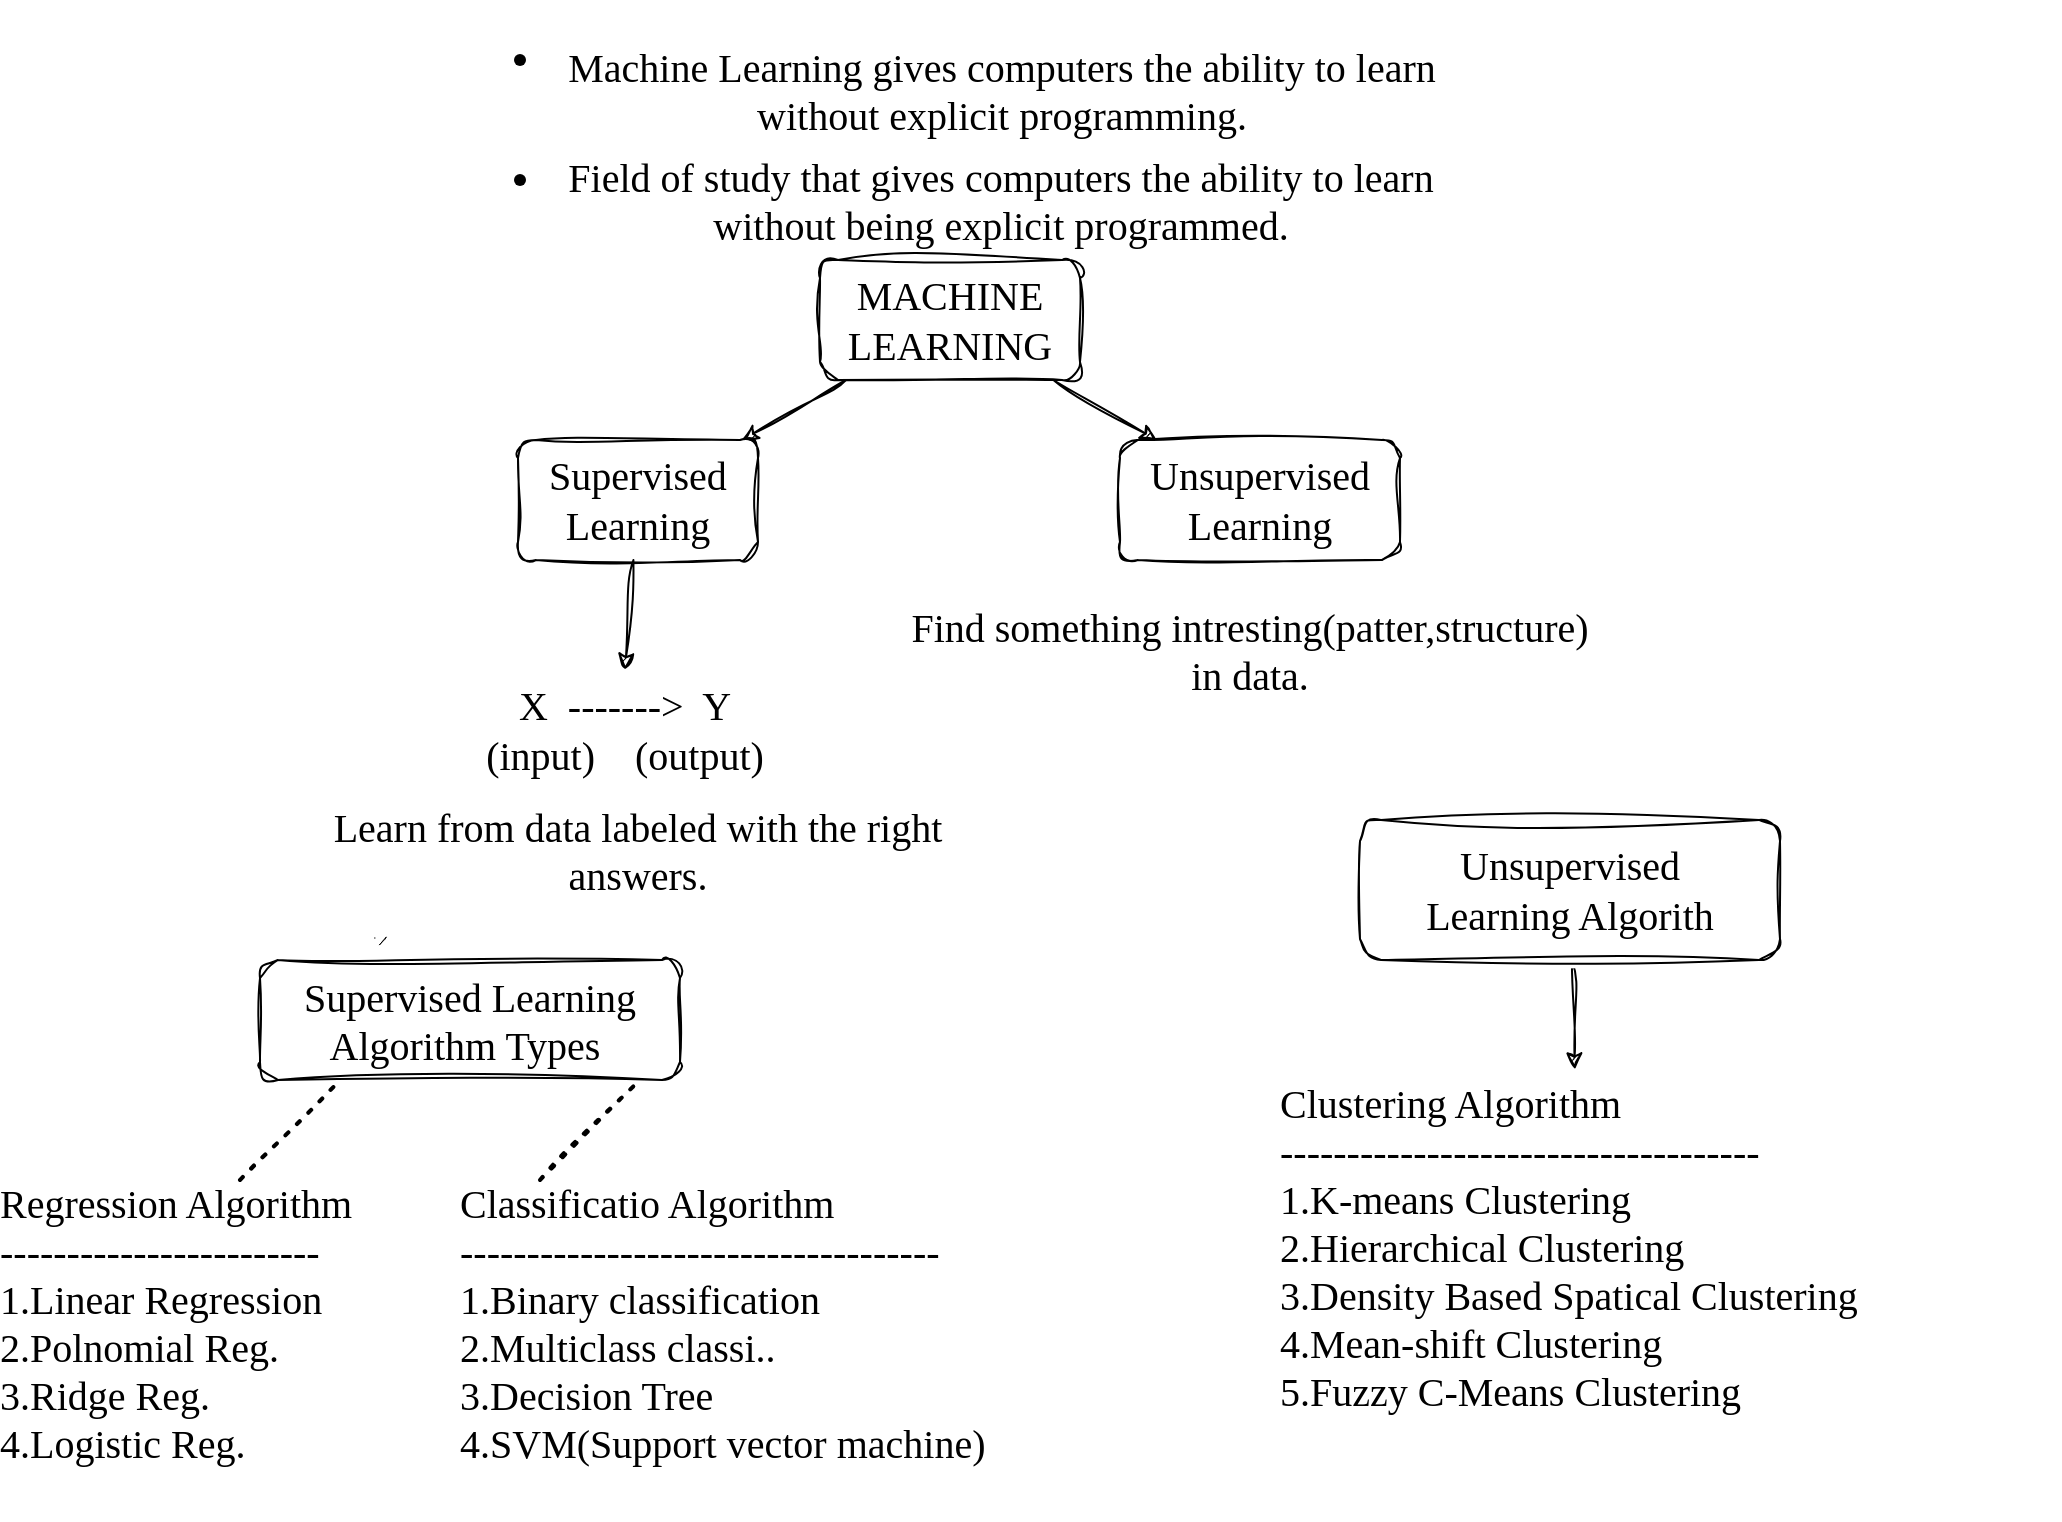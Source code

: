 <mxfile>
    <diagram id="GmBF36gxp8iPbRfFSBh9" name="Page-1">
        <mxGraphModel dx="878" dy="1512" grid="1" gridSize="10" guides="1" tooltips="1" connect="1" arrows="1" fold="1" page="1" pageScale="1" pageWidth="1100" pageHeight="850" math="0" shadow="0">
            <root>
                <mxCell id="0"/>
                <mxCell id="1" parent="0"/>
                <mxCell id="6" value="" style="edgeStyle=none;sketch=1;hachureGap=4;jiggle=2;curveFitting=1;html=1;fontFamily=Times New Roman;fontSize=16;" parent="1" source="2" target="5" edge="1">
                    <mxGeometry relative="1" as="geometry"/>
                </mxCell>
                <mxCell id="8" value="" style="edgeStyle=none;sketch=1;hachureGap=4;jiggle=2;curveFitting=1;html=1;fontFamily=Times New Roman;fontSize=16;" parent="1" source="2" target="7" edge="1">
                    <mxGeometry relative="1" as="geometry"/>
                </mxCell>
                <mxCell id="61" value="" style="edgeStyle=none;sketch=1;hachureGap=4;jiggle=2;curveFitting=1;html=1;fontFamily=Architects Daughter;fontSource=https%3A%2F%2Ffonts.googleapis.com%2Fcss%3Ffamily%3DArchitects%2BDaughter;fontSize=16;" edge="1" parent="1" source="2" target="12">
                    <mxGeometry relative="1" as="geometry"/>
                </mxCell>
                <mxCell id="62" value="" style="edgeStyle=none;sketch=1;hachureGap=4;jiggle=2;curveFitting=1;html=1;fontFamily=Architects Daughter;fontSource=https%3A%2F%2Ffonts.googleapis.com%2Fcss%3Ffamily%3DArchitects%2BDaughter;fontSize=16;" edge="1" parent="1" source="2" target="12">
                    <mxGeometry relative="1" as="geometry"/>
                </mxCell>
                <mxCell id="63" value="" style="edgeStyle=none;sketch=1;hachureGap=4;jiggle=2;curveFitting=1;html=1;fontFamily=Architects Daughter;fontSource=https%3A%2F%2Ffonts.googleapis.com%2Fcss%3Ffamily%3DArchitects%2BDaughter;fontSize=16;" edge="1" parent="1" source="2" target="12">
                    <mxGeometry relative="1" as="geometry"/>
                </mxCell>
                <mxCell id="2" value="&lt;p&gt;&lt;font face=&quot;Verdana&quot;&gt;MACHINE LEARNING&lt;/font&gt;&lt;/p&gt;" style="rounded=1;whiteSpace=wrap;html=1;sketch=1;hachureGap=4;jiggle=2;curveFitting=1;fontFamily=Architects Daughter;fontSource=https%3A%2F%2Ffonts.googleapis.com%2Fcss%3Ffamily%3DArchitects%2BDaughter;fontSize=20;fontStyle=0;verticalAlign=middle;align=center;glass=0;shadow=0;fillStyle=auto;" parent="1" vertex="1">
                    <mxGeometry x="420" y="-660" width="130" height="60" as="geometry"/>
                </mxCell>
                <mxCell id="16" value="" style="edgeStyle=none;sketch=1;hachureGap=4;jiggle=2;curveFitting=1;html=1;fontFamily=Architects Daughter;fontSource=https%3A%2F%2Ffonts.googleapis.com%2Fcss%3Ffamily%3DArchitects%2BDaughter;fontSize=16;entryX=0.5;entryY=0;entryDx=0;entryDy=0;" parent="1" source="5" target="18" edge="1">
                    <mxGeometry relative="1" as="geometry">
                        <mxPoint x="330" y="-360" as="targetPoint"/>
                        <Array as="points"/>
                    </mxGeometry>
                </mxCell>
                <mxCell id="5" value="&lt;font face=&quot;Verdana&quot;&gt;Supervised&lt;br&gt;Learning&lt;/font&gt;" style="whiteSpace=wrap;html=1;fontSize=20;fontFamily=Architects Daughter;rounded=1;sketch=1;hachureGap=4;jiggle=2;curveFitting=1;fontSource=https%3A%2F%2Ffonts.googleapis.com%2Fcss%3Ffamily%3DArchitects%2BDaughter;fontStyle=0;glass=0;shadow=0;fillStyle=auto;" parent="1" vertex="1">
                    <mxGeometry x="269" y="-570" width="120" height="60" as="geometry"/>
                </mxCell>
                <mxCell id="7" value="&lt;font face=&quot;Verdana&quot;&gt;Unsupervised&lt;br&gt;Learning&lt;/font&gt;" style="whiteSpace=wrap;html=1;fontSize=20;fontFamily=Architects Daughter;rounded=1;sketch=1;hachureGap=4;jiggle=2;curveFitting=1;fontSource=https%3A%2F%2Ffonts.googleapis.com%2Fcss%3Ffamily%3DArchitects%2BDaughter;fontStyle=0;glass=0;shadow=0;fillStyle=auto;" parent="1" vertex="1">
                    <mxGeometry x="570" y="-570" width="140" height="60" as="geometry"/>
                </mxCell>
                <mxCell id="10" value="Machine Learning gives computers the ability to learn without explicit programming." style="text;html=1;strokeColor=none;fillColor=none;align=center;verticalAlign=middle;whiteSpace=wrap;rounded=0;shadow=0;glass=0;sketch=1;hachureGap=4;jiggle=2;fillStyle=auto;curveFitting=1;fontFamily=Verdana;fontSize=20;" parent="1" vertex="1">
                    <mxGeometry x="271" y="-790" width="480" height="90" as="geometry"/>
                </mxCell>
                <mxCell id="12" value="Field of study that gives computers the ability to learn without being explicit programmed." style="text;html=1;strokeColor=none;fillColor=none;align=center;verticalAlign=middle;whiteSpace=wrap;rounded=0;shadow=0;glass=0;sketch=1;hachureGap=4;jiggle=2;fillStyle=auto;curveFitting=1;fontFamily=Verdana;fontSize=20;" parent="1" vertex="1">
                    <mxGeometry x="270" y="-720" width="481" height="60" as="geometry"/>
                </mxCell>
                <mxCell id="15" value="" style="shape=waypoint;sketch=1;size=6;pointerEvents=1;points=[];fillColor=default;resizable=0;rotatable=0;perimeter=centerPerimeter;snapToPoint=1;fontSize=20;fontFamily=Architects Daughter;rounded=1;hachureGap=4;jiggle=2;curveFitting=1;fontSource=https%3A%2F%2Ffonts.googleapis.com%2Fcss%3Ffamily%3DArchitects%2BDaughter;fontStyle=0;glass=0;shadow=0;fillStyle=auto;" parent="1" vertex="1">
                    <mxGeometry x="190" y="-330" width="20" height="20" as="geometry"/>
                </mxCell>
                <mxCell id="18" value="&lt;font face=&quot;Verdana&quot;&gt;X&amp;nbsp; -------&amp;gt;&amp;nbsp; Y&lt;br&gt;(input)&amp;nbsp; &amp;nbsp; (output)&lt;/font&gt;" style="text;html=1;strokeColor=none;fillColor=none;align=center;verticalAlign=middle;whiteSpace=wrap;rounded=0;sketch=1;hachureGap=4;jiggle=2;curveFitting=1;fontFamily=Architects Daughter;fontSource=https%3A%2F%2Ffonts.googleapis.com%2Fcss%3Ffamily%3DArchitects%2BDaughter;fontSize=20;" parent="1" vertex="1">
                    <mxGeometry x="190" y="-455" width="265" height="60" as="geometry"/>
                </mxCell>
                <mxCell id="19" value="Supervised Learning Algorithm Types&amp;nbsp;" style="rounded=1;whiteSpace=wrap;html=1;sketch=1;hachureGap=4;jiggle=2;curveFitting=1;fontFamily=Verdana;fontSize=20;labelBackgroundColor=none;" parent="1" vertex="1">
                    <mxGeometry x="140" y="-310" width="210" height="60" as="geometry"/>
                </mxCell>
                <mxCell id="31" value="Learn from data labeled with the right answers." style="text;html=1;strokeColor=none;fillColor=none;align=center;verticalAlign=middle;whiteSpace=wrap;rounded=0;labelBackgroundColor=none;sketch=1;hachureGap=4;jiggle=2;curveFitting=1;fontFamily=Verdana;fontSize=20;" parent="1" vertex="1">
                    <mxGeometry x="169" y="-420" width="320" height="110" as="geometry"/>
                </mxCell>
                <mxCell id="32" value="Find something intresting(patter,structure) in data." style="text;html=1;strokeColor=none;fillColor=none;align=center;verticalAlign=middle;whiteSpace=wrap;rounded=0;labelBackgroundColor=none;sketch=1;hachureGap=4;jiggle=2;curveFitting=1;fontFamily=Verdana;fontSize=20;" parent="1" vertex="1">
                    <mxGeometry x="455" y="-490" width="360" height="50" as="geometry"/>
                </mxCell>
                <mxCell id="41" value="" style="edgeStyle=none;sketch=1;hachureGap=4;jiggle=2;curveFitting=1;html=1;fontFamily=Verdana;fontSize=16;entryX=0.378;entryY=-0.029;entryDx=0;entryDy=0;entryPerimeter=0;" parent="1" source="36" target="58" edge="1">
                    <mxGeometry relative="1" as="geometry">
                        <mxPoint x="800" y="-300" as="targetPoint"/>
                    </mxGeometry>
                </mxCell>
                <mxCell id="36" value="&lt;font face=&quot;Verdana&quot;&gt;Unsupervised&lt;br&gt;Learning Algorith&lt;/font&gt;" style="whiteSpace=wrap;html=1;fontSize=20;fontFamily=Architects Daughter;rounded=1;sketch=1;hachureGap=4;jiggle=2;curveFitting=1;fontSource=https%3A%2F%2Ffonts.googleapis.com%2Fcss%3Ffamily%3DArchitects%2BDaughter;fontStyle=0;glass=0;shadow=0;fillStyle=auto;" parent="1" vertex="1">
                    <mxGeometry x="690" y="-380" width="210" height="70" as="geometry"/>
                </mxCell>
                <mxCell id="42" value="" style="shape=waypoint;sketch=0;fillStyle=solid;size=6;pointerEvents=1;points=[];fillColor=none;resizable=0;rotatable=0;perimeter=centerPerimeter;snapToPoint=1;labelBackgroundColor=none;hachureGap=4;jiggle=2;curveFitting=1;fontFamily=Verdana;fontSize=20;" parent="1" vertex="1">
                    <mxGeometry x="260" y="-770" width="20" height="20" as="geometry"/>
                </mxCell>
                <mxCell id="44" value="" style="shape=waypoint;sketch=0;fillStyle=solid;size=6;pointerEvents=1;points=[];fillColor=none;resizable=0;rotatable=0;perimeter=centerPerimeter;snapToPoint=1;labelBackgroundColor=none;hachureGap=4;jiggle=2;curveFitting=1;fontFamily=Verdana;fontSize=20;" parent="1" vertex="1">
                    <mxGeometry x="260" y="-710" width="20" height="20" as="geometry"/>
                </mxCell>
                <mxCell id="48" value="" style="endArrow=none;dashed=1;html=1;dashPattern=1 3;strokeWidth=2;sketch=1;hachureGap=4;jiggle=2;curveFitting=1;fontFamily=Architects Daughter;fontSource=https%3A%2F%2Ffonts.googleapis.com%2Fcss%3Ffamily%3DArchitects%2BDaughter;fontSize=16;" parent="1" edge="1">
                    <mxGeometry width="50" height="50" relative="1" as="geometry">
                        <mxPoint x="130" y="-200" as="sourcePoint"/>
                        <mxPoint x="180" y="-250" as="targetPoint"/>
                    </mxGeometry>
                </mxCell>
                <mxCell id="55" value="Regression Algorithm&lt;br&gt;------------------------&lt;br&gt;1.Linear Regression&lt;br&gt;&lt;div style=&quot;&quot;&gt;&lt;span style=&quot;background-color: initial;&quot;&gt;2.Polnomial Reg.&amp;nbsp; &amp;nbsp;&amp;nbsp;&lt;/span&gt;&lt;/div&gt;&lt;div style=&quot;&quot;&gt;&lt;span style=&quot;background-color: initial;&quot;&gt;3.Ridge Reg.&amp;nbsp; &amp;nbsp; &amp;nbsp; &amp;nbsp; &amp;nbsp;&amp;nbsp;&lt;/span&gt;&lt;/div&gt;4.Logistic Reg." style="text;html=1;whiteSpace=wrap;strokeColor=none;fillColor=none;overflow=fill;sketch=1;hachureGap=4;jiggle=2;curveFitting=1;fontFamily=Verdana;fontSize=20;align=left;" parent="1" vertex="1">
                    <mxGeometry x="10" y="-200" width="220" height="170" as="geometry"/>
                </mxCell>
                <mxCell id="56" value="&lt;div style=&quot;&quot;&gt;&lt;span style=&quot;background-color: initial;&quot;&gt;Classificatio Algorithm&lt;/span&gt;&lt;/div&gt;&lt;div style=&quot;&quot;&gt;&lt;span style=&quot;background-color: initial;&quot;&gt;------------------------------------&lt;/span&gt;&lt;/div&gt;&lt;div style=&quot;&quot;&gt;&lt;span style=&quot;background-color: initial;&quot;&gt;1.Binary classification&lt;/span&gt;&lt;/div&gt;&lt;div style=&quot;&quot;&gt;&lt;span style=&quot;background-color: initial;&quot;&gt;2.Multiclass classi..&lt;/span&gt;&lt;/div&gt;&lt;div style=&quot;&quot;&gt;&lt;span style=&quot;background-color: initial;&quot;&gt;3.Decision Tree&lt;/span&gt;&lt;/div&gt;&lt;div style=&quot;&quot;&gt;&lt;span style=&quot;background-color: initial;&quot;&gt;4.SVM(Support vector machine)&lt;/span&gt;&lt;/div&gt;" style="text;html=1;whiteSpace=wrap;strokeColor=none;fillColor=none;overflow=fill;sketch=1;hachureGap=4;jiggle=2;curveFitting=1;fontFamily=Verdana;fontSize=20;align=left;" parent="1" vertex="1">
                    <mxGeometry x="240" y="-200" width="330" height="160" as="geometry"/>
                </mxCell>
                <mxCell id="58" value="&lt;div style=&quot;&quot;&gt;&lt;/div&gt;&lt;span style=&quot;text-align: center;&quot;&gt;Clustering Algorithm&lt;br&gt;------------------------------------&lt;br&gt;1.K-means&amp;nbsp;&lt;/span&gt;&lt;span style=&quot;text-align: center;&quot;&gt;Clustering&lt;br&gt;&lt;/span&gt;&lt;span style=&quot;text-align: center;&quot;&gt;2.Hierarchical&amp;nbsp;&lt;/span&gt;&lt;span style=&quot;text-align: center;&quot;&gt;Clustering&amp;nbsp;&lt;br&gt;&lt;/span&gt;&lt;span style=&quot;text-align: center;&quot;&gt;3.Density Based Spatical&amp;nbsp;&lt;/span&gt;&lt;span style=&quot;text-align: center;&quot;&gt;Clustering&lt;br&gt;&lt;/span&gt;&lt;span style=&quot;text-align: center;&quot;&gt;4.Mean-shift&amp;nbsp;&lt;/span&gt;&lt;span style=&quot;text-align: center;&quot;&gt;Clustering&amp;nbsp;&lt;br&gt;&lt;/span&gt;&lt;span style=&quot;text-align: center;&quot;&gt;5.Fuzzy C-Means&amp;nbsp;&lt;/span&gt;&lt;span style=&quot;text-align: center;&quot;&gt;Clustering&amp;nbsp;&lt;/span&gt;&lt;span style=&quot;text-align: center;&quot;&gt;&lt;br&gt;&lt;/span&gt;" style="text;html=1;whiteSpace=wrap;strokeColor=none;fillColor=none;overflow=fill;sketch=1;hachureGap=4;jiggle=2;curveFitting=1;fontFamily=Verdana;fontSize=20;align=left;fontSource=https%3A%2F%2Ffonts.googleapis.com%2Fcss%3Ffamily%3DArchitects%2BDaughter;" parent="1" vertex="1">
                    <mxGeometry x="650" y="-250" width="390" height="180" as="geometry"/>
                </mxCell>
                <mxCell id="60" value="" style="endArrow=none;dashed=1;html=1;dashPattern=1 3;strokeWidth=2;sketch=1;hachureGap=4;jiggle=2;curveFitting=1;fontFamily=Architects Daughter;fontSource=https%3A%2F%2Ffonts.googleapis.com%2Fcss%3Ffamily%3DArchitects%2BDaughter;fontSize=16;" parent="1" edge="1">
                    <mxGeometry width="50" height="50" relative="1" as="geometry">
                        <mxPoint x="280" y="-200" as="sourcePoint"/>
                        <mxPoint x="330" y="-250" as="targetPoint"/>
                    </mxGeometry>
                </mxCell>
            </root>
        </mxGraphModel>
    </diagram>
</mxfile>